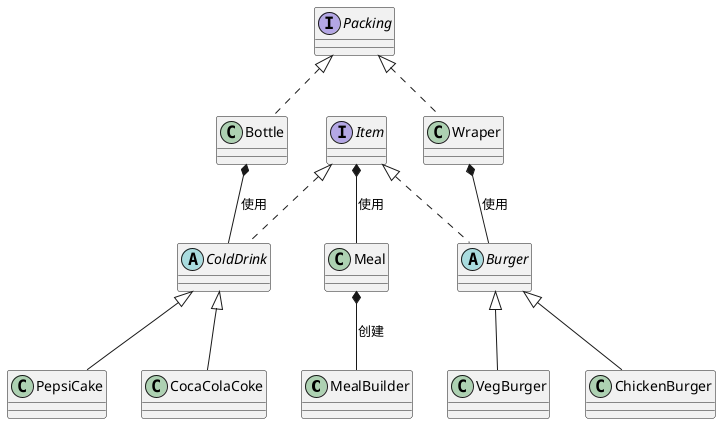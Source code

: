 @startuml
class MealBuilder
class Meal
interface Item

abstract Burger
class VegBurger
class ChickenBurger

abstract ColdDrink
class CocaColaCoke
class PepsiCake

interface Packing
class Wraper
class Bottle

Item <|.. Burger
Burger <|-- VegBurger
Burger <|-- ChickenBurger
Wraper *-- Burger :使用

Item <|.. ColdDrink
ColdDrink <|-- CocaColaCoke
ColdDrink <|-- PepsiCake
Bottle *-- ColdDrink : 使用

Packing <|.. Wraper
Packing <|.. Bottle

Meal *-- MealBuilder : 创建
Item *-- Meal : 使用



@enduml